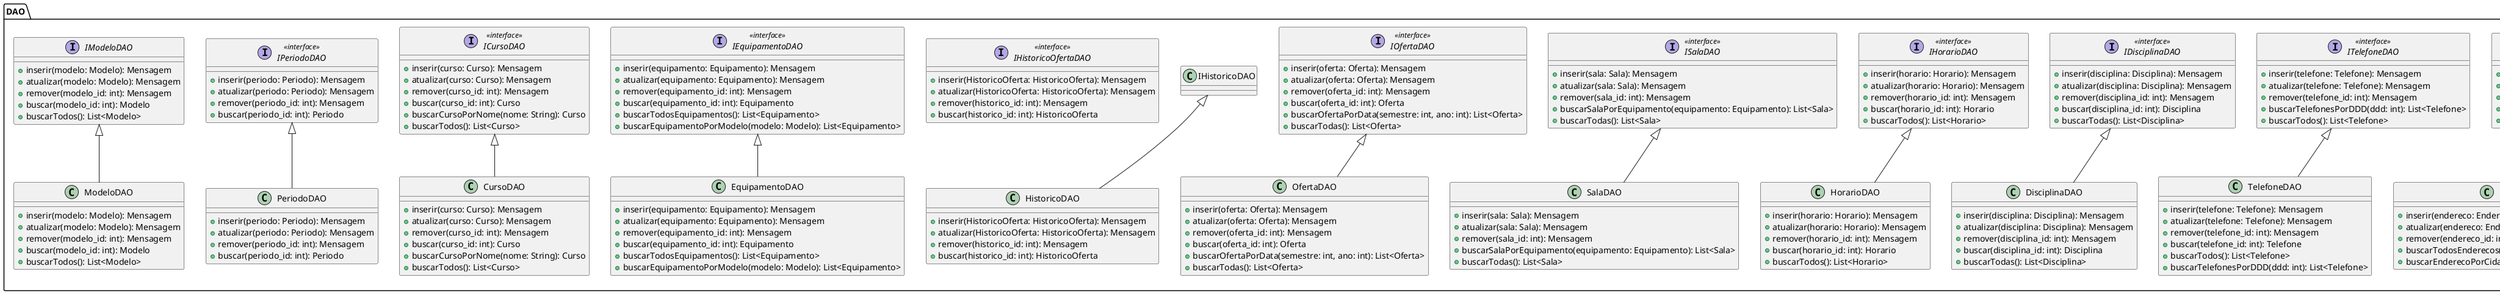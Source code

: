 @startuml trabalho_engenharia_dao

package "DAO" {
    interface IPessoaDAO << interface >>{
        + inserir(pessoa: Pessoa): Mensagem
        + atualizar(pessoa: Pessoa): Mensagem
        + remover(pessoa_id: int): Mensagem
        + buscar(pessoa_id: int): Pessoa
    }

    IPessoaDAO <|-- AlunoDAO
    class AlunoDAO {
        + inserir(aluno: Aluno): Mensagem
        + atualizarDados(aluno: Aluno): Mensagem
        + remover(aluno_id: int): Mensagem
        + buscar(aluno_id: int): Aluno
        + buscarTodos(): List<Aluno>
        + buscarPorCPF(cpf: String): Aluno
        + buscarAlunoPorAno(ano: int): List<Aluno>
    }

    IPessoaDAO <|-- ProfessorDAO
    class ProfessorDAO {
        + inserir(professor: Professor): Mensagem
        + atualizarDados(professor: Professor): Mensagem
        + remover(professor_id: int): Mensagem
        + buscar(professor_id: int): Professor
        + buscarTodos(): List<Professor>
    }

    IEnderecoDAO <|-- EnderecoDAO
    interface IEnderecoDAO <<interface>>{
        + inserir(endereco: Endereco): Mensagem
        + atualizar(endereco: Endereco): Mensagem
        + remover(endereco_id: int): Mensagem
        + buscarTodosEnderecos(): List<Endereco>
        + buscarEnderecoPorCidade(cidade: String): List<Endereco>
    }

    class EnderecoDAO {
        + inserir(endereco: Endereco): Mensagem
        + atualizar(endereco: Endereco): Mensagem
        + remover(endereco_id: int): Mensagem
        + buscarTodosEnderecos(): List<Endereco>
        + buscarEnderecoPorCidade(cidade: String): List<Endereco>
    }

    ITelefoneDAO <|-- TelefoneDAO
    interface ITelefoneDAO <<interface>> {
        + inserir(telefone: Telefone): Mensagem
        + atualizar(telefone: Telefone): Mensagem
        + remover(telefone_id: int): Mensagem
        + buscarTelefonesPorDDD(ddd: int): List<Telefone>
        + buscarTodos(): List<Telefone>
    }

    class TelefoneDAO {
        + inserir(telefone: Telefone): Mensagem
        + atualizar(telefone: Telefone): Mensagem
        + remover(telefone_id: int): Mensagem
        + buscar(telefone_id: int): Telefone
        + buscarTodos(): List<Telefone>
        + buscarTelefonesPorDDD(ddd: int): List<Telefone>
    }

    IDisciplinaDAO <|-- DisciplinaDAO
    interface IDisciplinaDAO <<interface>> {
        + inserir(disciplina: Disciplina): Mensagem
        + atualizar(disciplina: Disciplina): Mensagem
        + remover(disciplina_id: int): Mensagem
        + buscar(disciplina_id: int): Disciplina
        + buscarTodas(): List<Disciplina>
    }

    class DisciplinaDAO {
        + inserir(disciplina: Disciplina): Mensagem
        + atualizar(disciplina: Disciplina): Mensagem
        + remover(disciplina_id: int): Mensagem
        + buscar(disciplina_id: int): Disciplina
        + buscarTodas(): List<Disciplina>
    }

    IHorarioDAO <|-- HorarioDAO
    interface IHorarioDAO <<interface>>{
        + inserir(horario: Horario): Mensagem
        + atualizar(horario: Horario): Mensagem
        + remover(horario_id: int): Mensagem
        + buscar(horario_id: int): Horario
        + buscarTodos(): List<Horario>
    }

    class HorarioDAO {
        + inserir(horario: Horario): Mensagem
        + atualizar(horario: Horario): Mensagem
        + remover(horario_id: int): Mensagem
        + buscar(horario_id: int): Horario
        + buscarTodos(): List<Horario>
    }

    ISalaDAO <|-- SalaDAO
    interface ISalaDAO <<interface>> {
        + inserir(sala: Sala): Mensagem
        + atualizar(sala: Sala): Mensagem
        + remover(sala_id: int): Mensagem
        + buscarSalaPorEquipamento(equipamento: Equipamento): List<Sala>
        + buscarTodas(): List<Sala>
    }

    class SalaDAO {
        + inserir(sala: Sala): Mensagem
        + atualizar(sala: Sala): Mensagem
        + remover(sala_id: int): Mensagem
        + buscarSalaPorEquipamento(equipamento: Equipamento): List<Sala>
        + buscarTodas(): List<Sala>
    }

    IOfertaDAO <|-- OfertaDAO
    interface IOfertaDAO <<interface>> {
        + inserir(oferta: Oferta): Mensagem
        + atualizar(oferta: Oferta): Mensagem
        + remover(oferta_id: int): Mensagem
        + buscar(oferta_id: int): Oferta
        + buscarOfertaPorData(semestre: int, ano: int): List<Oferta>
        + buscarTodas(): List<Oferta>
    }

    class OfertaDAO {
        + inserir(oferta: Oferta): Mensagem
        + atualizar(oferta: Oferta): Mensagem
        + remover(oferta_id: int): Mensagem
        + buscar(oferta_id: int): Oferta
        + buscarOfertaPorData(semestre: int, ano: int): List<Oferta>
        + buscarTodas(): List<Oferta>
    }

    IHistoricoDAO <|-- HistoricoDAO
    interface IHistoricoOfertaDAO <<interface>>{
        + inserir(HistoricoOferta: HistoricoOferta): Mensagem
        + atualizar(HistoricoOferta: HistoricoOferta): Mensagem
        + remover(historico_id: int): Mensagem
        + buscar(historico_id: int): HistoricoOferta
    }

    class HistoricoDAO {
        + inserir(HistoricoOferta: HistoricoOferta): Mensagem
        + atualizar(HistoricoOferta: HistoricoOferta): Mensagem
        + remover(historico_id: int): Mensagem
        + buscar(historico_id: int): HistoricoOferta
    }

    IEquipamentoDAO <|-- EquipamentoDAO
    interface IEquipamentoDAO <<interface>>{
        + inserir(equipamento: Equipamento): Mensagem
        + atualizar(equipamento: Equipamento): Mensagem
        + remover(equipamento_id: int): Mensagem
        + buscar(equipamento_id: int): Equipamento
        + buscarTodosEquipamentos(): List<Equipamento>
        + buscarEquipamentoPorModelo(modelo: Modelo): List<Equipamento>
    }

    class EquipamentoDAO {
        + inserir(equipamento: Equipamento): Mensagem
        + atualizar(equipamento: Equipamento): Mensagem
        + remover(equipamento_id: int): Mensagem
        + buscar(equipamento_id: int): Equipamento
        + buscarTodosEquipamentos(): List<Equipamento>
        + buscarEquipamentoPorModelo(modelo: Modelo): List<Equipamento>
    }

    ICursoDAO <|-- CursoDAO
    interface ICursoDAO <<interface>>{
        + inserir(curso: Curso): Mensagem
        + atualizar(curso: Curso): Mensagem
        + remover(curso_id: int): Mensagem
        + buscar(curso_id: int): Curso
        + buscarCursoPorNome(nome: String): Curso
        + buscarTodos(): List<Curso>
    }

    class CursoDAO {
        + inserir(curso: Curso): Mensagem
        + atualizar(curso: Curso): Mensagem
        + remover(curso_id: int): Mensagem
        + buscar(curso_id: int): Curso
        + buscarCursoPorNome(nome: String): Curso
        + buscarTodos(): List<Curso>
    }

    IPeriodoDAO <|-- PeriodoDAO
    interface IPeriodoDAO <<interface>>{
        + inserir(periodo: Periodo): Mensagem
        + atualizar(periodo: Periodo): Mensagem
        + remover(periodo_id: int): Mensagem
        + buscar(periodo_id: int): Periodo
    }

    class PeriodoDAO {
        + inserir(periodo: Periodo): Mensagem
        + atualizar(periodo: Periodo): Mensagem
        + remover(periodo_id: int): Mensagem
        + buscar(periodo_id: int): Periodo
    }

    IModeloDAO <|-- ModeloDAO
    interface IModeloDAO {
        + inserir(modelo: Modelo): Mensagem
        + atualizar(modelo: Modelo): Mensagem
        + remover(modelo_id: int): Mensagem
        + buscar(modelo_id: int): Modelo
        + buscarTodos(): List<Modelo>
    }

    class ModeloDAO {
        + inserir(modelo: Modelo): Mensagem
        + atualizar(modelo: Modelo): Mensagem
        + remover(modelo_id: int): Mensagem
        + buscar(modelo_id: int): Modelo
        + buscarTodos(): List<Modelo>
    }
}

@enduml